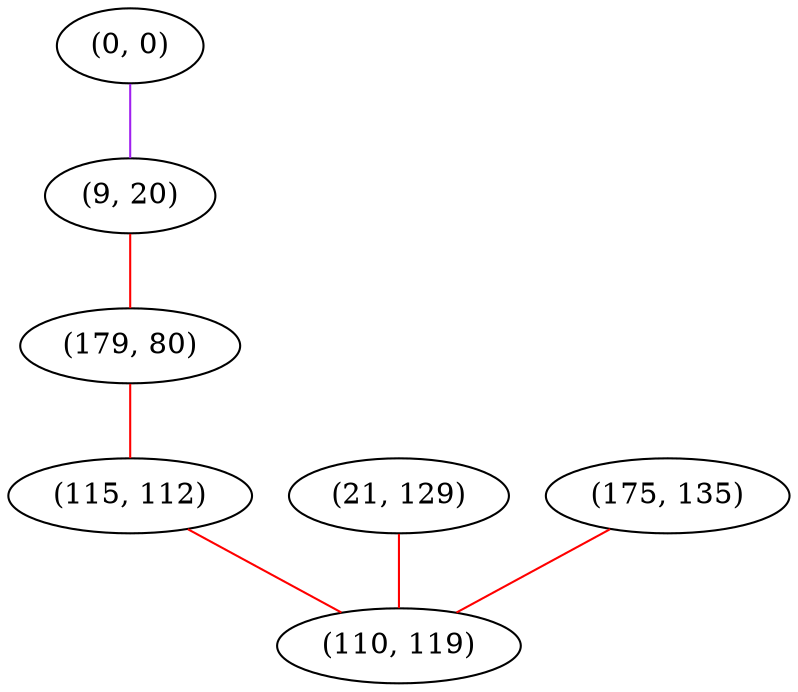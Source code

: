 graph "" {
"(0, 0)";
"(9, 20)";
"(179, 80)";
"(21, 129)";
"(115, 112)";
"(175, 135)";
"(110, 119)";
"(0, 0)" -- "(9, 20)"  [color=purple, key=0, weight=4];
"(9, 20)" -- "(179, 80)"  [color=red, key=0, weight=1];
"(179, 80)" -- "(115, 112)"  [color=red, key=0, weight=1];
"(21, 129)" -- "(110, 119)"  [color=red, key=0, weight=1];
"(115, 112)" -- "(110, 119)"  [color=red, key=0, weight=1];
"(175, 135)" -- "(110, 119)"  [color=red, key=0, weight=1];
}
